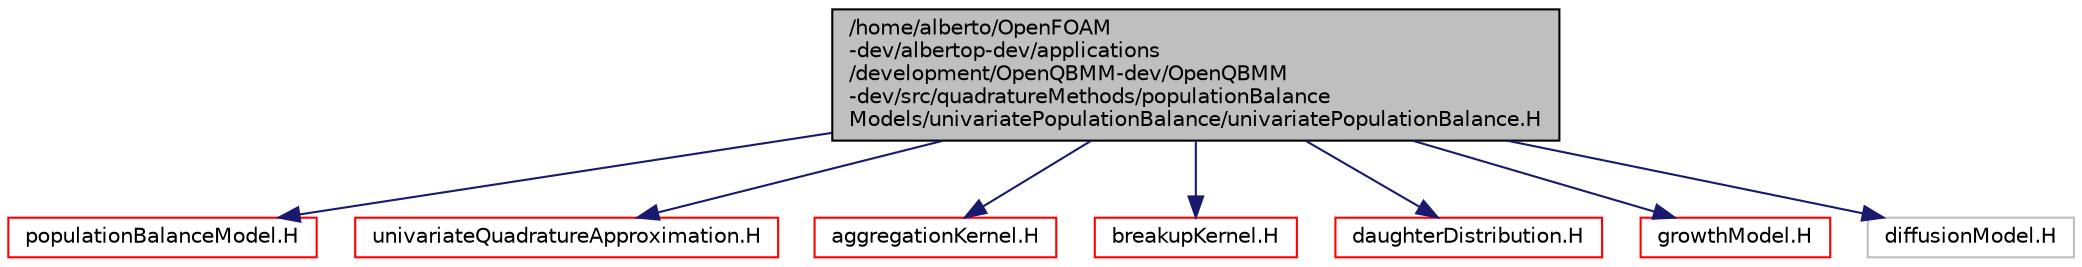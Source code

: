 digraph "/home/alberto/OpenFOAM-dev/albertop-dev/applications/development/OpenQBMM-dev/OpenQBMM-dev/src/quadratureMethods/populationBalanceModels/univariatePopulationBalance/univariatePopulationBalance.H"
{
  bgcolor="transparent";
  edge [fontname="Helvetica",fontsize="10",labelfontname="Helvetica",labelfontsize="10"];
  node [fontname="Helvetica",fontsize="10",shape=record];
  Node1 [label="/home/alberto/OpenFOAM\l-dev/albertop-dev/applications\l/development/OpenQBMM-dev/OpenQBMM\l-dev/src/quadratureMethods/populationBalance\lModels/univariatePopulationBalance/univariatePopulationBalance.H",height=0.2,width=0.4,color="black", fillcolor="grey75", style="filled" fontcolor="black"];
  Node1 -> Node2 [color="midnightblue",fontsize="10",style="solid",fontname="Helvetica"];
  Node2 [label="populationBalanceModel.H",height=0.2,width=0.4,color="red",URL="$d1/dc1/a00092.html"];
  Node1 -> Node3 [color="midnightblue",fontsize="10",style="solid",fontname="Helvetica"];
  Node3 [label="univariateQuadratureApproximation.H",height=0.2,width=0.4,color="red",URL="$d2/d82/a00142.html"];
  Node1 -> Node4 [color="midnightblue",fontsize="10",style="solid",fontname="Helvetica"];
  Node4 [label="aggregationKernel.H",height=0.2,width=0.4,color="red",URL="$dc/d54/a00094.html"];
  Node1 -> Node5 [color="midnightblue",fontsize="10",style="solid",fontname="Helvetica"];
  Node5 [label="breakupKernel.H",height=0.2,width=0.4,color="red",URL="$dd/d6d/a00111.html"];
  Node1 -> Node6 [color="midnightblue",fontsize="10",style="solid",fontname="Helvetica"];
  Node6 [label="daughterDistribution.H",height=0.2,width=0.4,color="red",URL="$df/dc8/a00122.html"];
  Node1 -> Node7 [color="midnightblue",fontsize="10",style="solid",fontname="Helvetica"];
  Node7 [label="growthModel.H",height=0.2,width=0.4,color="red",URL="$d2/df5/a00137.html"];
  Node1 -> Node8 [color="midnightblue",fontsize="10",style="solid",fontname="Helvetica"];
  Node8 [label="diffusionModel.H",height=0.2,width=0.4,color="grey75"];
}
